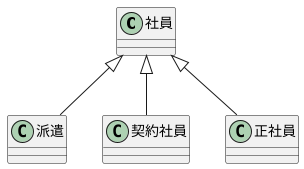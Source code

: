 @startuml 演習3-1
    class 社員{}
    class 派遣{}
    class 契約社員{}
    class 正社員{}

    社員 <|-- 派遣
    社員 <|--契約社員
    社員 <|--正社員
@enduml